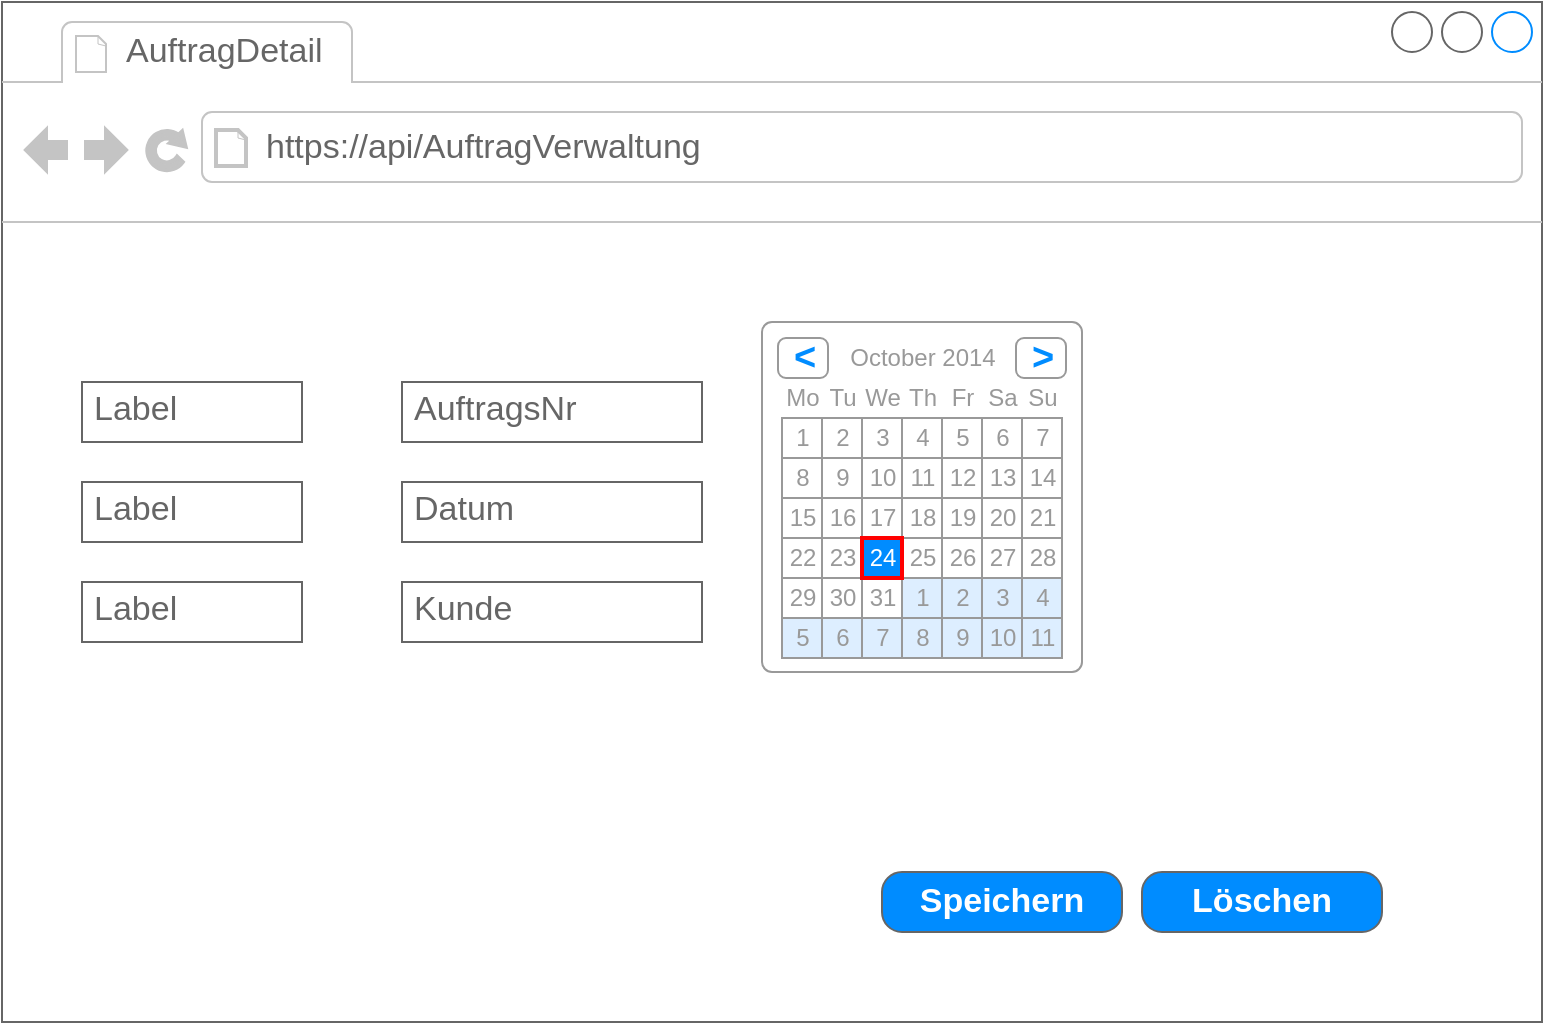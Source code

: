 <mxfile version="13.9.9" type="device"><diagram id="nkkjU7RL_caTKhBv5ZSn" name="Seite-1"><mxGraphModel dx="1913" dy="966" grid="1" gridSize="10" guides="1" tooltips="1" connect="1" arrows="1" fold="1" page="1" pageScale="1" pageWidth="827" pageHeight="1169" math="0" shadow="0"><root><mxCell id="0"/><mxCell id="1" parent="0"/><mxCell id="SuBZW0MCyErtdAiYtC5S-1" value="" style="strokeWidth=1;shadow=0;dashed=0;align=center;html=1;shape=mxgraph.mockup.containers.browserWindow;rSize=0;strokeColor=#666666;strokeColor2=#008cff;strokeColor3=#c4c4c4;mainText=,;recursiveResize=0;" parent="1" vertex="1"><mxGeometry x="-120" y="160" width="770" height="510" as="geometry"/></mxCell><mxCell id="SuBZW0MCyErtdAiYtC5S-2" value="AuftragDetail" style="strokeWidth=1;shadow=0;dashed=0;align=center;html=1;shape=mxgraph.mockup.containers.anchor;fontSize=17;fontColor=#666666;align=left;" parent="SuBZW0MCyErtdAiYtC5S-1" vertex="1"><mxGeometry x="60" y="12" width="110" height="26" as="geometry"/></mxCell><mxCell id="SuBZW0MCyErtdAiYtC5S-3" value="https://api/AuftragVerwaltung" style="strokeWidth=1;shadow=0;dashed=0;align=center;html=1;shape=mxgraph.mockup.containers.anchor;rSize=0;fontSize=17;fontColor=#666666;align=left;" parent="SuBZW0MCyErtdAiYtC5S-1" vertex="1"><mxGeometry x="130" y="60" width="250" height="26" as="geometry"/></mxCell><mxCell id="SuBZW0MCyErtdAiYtC5S-6" value="Label" style="strokeWidth=1;shadow=0;dashed=0;align=center;html=1;shape=mxgraph.mockup.text.textBox;fontColor=#666666;align=left;fontSize=17;spacingLeft=4;spacingTop=-3;strokeColor=#666666;mainText=" parent="SuBZW0MCyErtdAiYtC5S-1" vertex="1"><mxGeometry x="40" y="290" width="110" height="30" as="geometry"/></mxCell><mxCell id="SuBZW0MCyErtdAiYtC5S-7" value="Label" style="strokeWidth=1;shadow=0;dashed=0;align=center;html=1;shape=mxgraph.mockup.text.textBox;fontColor=#666666;align=left;fontSize=17;spacingLeft=4;spacingTop=-3;strokeColor=#666666;mainText=" parent="SuBZW0MCyErtdAiYtC5S-1" vertex="1"><mxGeometry x="40" y="240" width="110" height="30" as="geometry"/></mxCell><mxCell id="SuBZW0MCyErtdAiYtC5S-8" value="Label" style="strokeWidth=1;shadow=0;dashed=0;align=center;html=1;shape=mxgraph.mockup.text.textBox;fontColor=#666666;align=left;fontSize=17;spacingLeft=4;spacingTop=-3;strokeColor=#666666;mainText=" parent="SuBZW0MCyErtdAiYtC5S-1" vertex="1"><mxGeometry x="40" y="190" width="110" height="30" as="geometry"/></mxCell><mxCell id="SuBZW0MCyErtdAiYtC5S-10" value="Datum" style="strokeWidth=1;shadow=0;dashed=0;align=center;html=1;shape=mxgraph.mockup.text.textBox;fontColor=#666666;align=left;fontSize=17;spacingLeft=4;spacingTop=-3;strokeColor=#666666;mainText=" parent="SuBZW0MCyErtdAiYtC5S-1" vertex="1"><mxGeometry x="200" y="240" width="150" height="30" as="geometry"/></mxCell><mxCell id="SuBZW0MCyErtdAiYtC5S-11" value="Kunde" style="strokeWidth=1;shadow=0;dashed=0;align=center;html=1;shape=mxgraph.mockup.text.textBox;fontColor=#666666;align=left;fontSize=17;spacingLeft=4;spacingTop=-3;strokeColor=#666666;mainText=" parent="SuBZW0MCyErtdAiYtC5S-1" vertex="1"><mxGeometry x="200" y="290" width="150" height="30" as="geometry"/></mxCell><mxCell id="SuBZW0MCyErtdAiYtC5S-13" value="AuftragsNr" style="strokeWidth=1;shadow=0;dashed=0;align=center;html=1;shape=mxgraph.mockup.text.textBox;fontColor=#666666;align=left;fontSize=17;spacingLeft=4;spacingTop=-3;strokeColor=#666666;mainText=" parent="SuBZW0MCyErtdAiYtC5S-1" vertex="1"><mxGeometry x="200" y="190" width="150" height="30" as="geometry"/></mxCell><mxCell id="SuBZW0MCyErtdAiYtC5S-14" value="Speichern" style="strokeWidth=1;shadow=0;dashed=0;align=center;html=1;shape=mxgraph.mockup.buttons.button;strokeColor=#666666;fontColor=#ffffff;mainText=;buttonStyle=round;fontSize=17;fontStyle=1;fillColor=#008cff;whiteSpace=wrap;" parent="SuBZW0MCyErtdAiYtC5S-1" vertex="1"><mxGeometry x="440" y="435" width="120" height="30" as="geometry"/></mxCell><mxCell id="SuBZW0MCyErtdAiYtC5S-15" value="Löschen" style="strokeWidth=1;shadow=0;dashed=0;align=center;html=1;shape=mxgraph.mockup.buttons.button;strokeColor=#666666;fontColor=#ffffff;mainText=;buttonStyle=round;fontSize=17;fontStyle=1;fillColor=#008cff;whiteSpace=wrap;" parent="SuBZW0MCyErtdAiYtC5S-1" vertex="1"><mxGeometry x="570" y="435" width="120" height="30" as="geometry"/></mxCell><mxCell id="SuBZW0MCyErtdAiYtC5S-25" value="" style="strokeWidth=1;shadow=0;dashed=0;align=center;html=1;shape=mxgraph.mockup.forms.rrect;rSize=5;strokeColor=#999999;fillColor=#ffffff;" parent="SuBZW0MCyErtdAiYtC5S-1" vertex="1"><mxGeometry x="380" y="160" width="160" height="175" as="geometry"/></mxCell><mxCell id="SuBZW0MCyErtdAiYtC5S-26" value="October 2014" style="strokeWidth=1;shadow=0;dashed=0;align=center;html=1;shape=mxgraph.mockup.forms.anchor;fontColor=#999999;" parent="SuBZW0MCyErtdAiYtC5S-25" vertex="1"><mxGeometry x="30" y="8" width="100" height="20" as="geometry"/></mxCell><mxCell id="SuBZW0MCyErtdAiYtC5S-27" value="&lt;" style="strokeWidth=1;shadow=0;dashed=0;align=center;html=1;shape=mxgraph.mockup.forms.rrect;rSize=4;strokeColor=#999999;fontColor=#008cff;fontSize=19;fontStyle=1;" parent="SuBZW0MCyErtdAiYtC5S-25" vertex="1"><mxGeometry x="8" y="8" width="25" height="20" as="geometry"/></mxCell><mxCell id="SuBZW0MCyErtdAiYtC5S-28" value="&gt;" style="strokeWidth=1;shadow=0;dashed=0;align=center;html=1;shape=mxgraph.mockup.forms.rrect;rSize=4;strokeColor=#999999;fontColor=#008cff;fontSize=19;fontStyle=1;" parent="SuBZW0MCyErtdAiYtC5S-25" vertex="1"><mxGeometry x="127" y="8" width="25" height="20" as="geometry"/></mxCell><mxCell id="SuBZW0MCyErtdAiYtC5S-29" value="Mo" style="strokeWidth=1;shadow=0;dashed=0;align=center;html=1;shape=mxgraph.mockup.forms.anchor;fontColor=#999999;" parent="SuBZW0MCyErtdAiYtC5S-25" vertex="1"><mxGeometry x="10" y="28" width="20" height="20" as="geometry"/></mxCell><mxCell id="SuBZW0MCyErtdAiYtC5S-30" value="Tu" style="strokeWidth=1;shadow=0;dashed=0;align=center;html=1;shape=mxgraph.mockup.forms.anchor;fontColor=#999999;" parent="SuBZW0MCyErtdAiYtC5S-25" vertex="1"><mxGeometry x="30" y="28" width="20" height="20" as="geometry"/></mxCell><mxCell id="SuBZW0MCyErtdAiYtC5S-31" value="We" style="strokeWidth=1;shadow=0;dashed=0;align=center;html=1;shape=mxgraph.mockup.forms.anchor;fontColor=#999999;" parent="SuBZW0MCyErtdAiYtC5S-25" vertex="1"><mxGeometry x="50" y="28" width="20" height="20" as="geometry"/></mxCell><mxCell id="SuBZW0MCyErtdAiYtC5S-32" value="Th" style="strokeWidth=1;shadow=0;dashed=0;align=center;html=1;shape=mxgraph.mockup.forms.anchor;fontColor=#999999;" parent="SuBZW0MCyErtdAiYtC5S-25" vertex="1"><mxGeometry x="70" y="28" width="20" height="20" as="geometry"/></mxCell><mxCell id="SuBZW0MCyErtdAiYtC5S-33" value="Fr" style="strokeWidth=1;shadow=0;dashed=0;align=center;html=1;shape=mxgraph.mockup.forms.anchor;fontColor=#999999;" parent="SuBZW0MCyErtdAiYtC5S-25" vertex="1"><mxGeometry x="90" y="28" width="20" height="20" as="geometry"/></mxCell><mxCell id="SuBZW0MCyErtdAiYtC5S-34" value="Sa" style="strokeWidth=1;shadow=0;dashed=0;align=center;html=1;shape=mxgraph.mockup.forms.anchor;fontColor=#999999;" parent="SuBZW0MCyErtdAiYtC5S-25" vertex="1"><mxGeometry x="110" y="28" width="20" height="20" as="geometry"/></mxCell><mxCell id="SuBZW0MCyErtdAiYtC5S-35" value="Su" style="strokeWidth=1;shadow=0;dashed=0;align=center;html=1;shape=mxgraph.mockup.forms.anchor;fontColor=#999999;" parent="SuBZW0MCyErtdAiYtC5S-25" vertex="1"><mxGeometry x="130" y="28" width="20" height="20" as="geometry"/></mxCell><mxCell id="SuBZW0MCyErtdAiYtC5S-36" value="1" style="strokeWidth=1;shadow=0;dashed=0;align=center;html=1;shape=mxgraph.mockup.forms.rrect;rSize=0;strokeColor=#999999;fontColor=#999999;" parent="SuBZW0MCyErtdAiYtC5S-25" vertex="1"><mxGeometry x="10" y="48" width="20" height="20" as="geometry"/></mxCell><mxCell id="SuBZW0MCyErtdAiYtC5S-37" value="2" style="strokeWidth=1;shadow=0;dashed=0;align=center;html=1;shape=mxgraph.mockup.forms.rrect;rSize=0;strokeColor=#999999;fontColor=#999999;" parent="SuBZW0MCyErtdAiYtC5S-25" vertex="1"><mxGeometry x="30" y="48" width="20" height="20" as="geometry"/></mxCell><mxCell id="SuBZW0MCyErtdAiYtC5S-38" value="3" style="strokeWidth=1;shadow=0;dashed=0;align=center;html=1;shape=mxgraph.mockup.forms.rrect;rSize=0;strokeColor=#999999;fontColor=#999999;" parent="SuBZW0MCyErtdAiYtC5S-25" vertex="1"><mxGeometry x="50" y="48" width="20" height="20" as="geometry"/></mxCell><mxCell id="SuBZW0MCyErtdAiYtC5S-39" value="4" style="strokeWidth=1;shadow=0;dashed=0;align=center;html=1;shape=mxgraph.mockup.forms.rrect;rSize=0;strokeColor=#999999;fontColor=#999999;" parent="SuBZW0MCyErtdAiYtC5S-25" vertex="1"><mxGeometry x="70" y="48" width="20" height="20" as="geometry"/></mxCell><mxCell id="SuBZW0MCyErtdAiYtC5S-40" value="5" style="strokeWidth=1;shadow=0;dashed=0;align=center;html=1;shape=mxgraph.mockup.forms.rrect;rSize=0;strokeColor=#999999;fontColor=#999999;" parent="SuBZW0MCyErtdAiYtC5S-25" vertex="1"><mxGeometry x="90" y="48" width="20" height="20" as="geometry"/></mxCell><mxCell id="SuBZW0MCyErtdAiYtC5S-41" value="6" style="strokeWidth=1;shadow=0;dashed=0;align=center;html=1;shape=mxgraph.mockup.forms.rrect;rSize=0;strokeColor=#999999;fontColor=#999999;" parent="SuBZW0MCyErtdAiYtC5S-25" vertex="1"><mxGeometry x="110" y="48" width="20" height="20" as="geometry"/></mxCell><mxCell id="SuBZW0MCyErtdAiYtC5S-42" value="7" style="strokeWidth=1;shadow=0;dashed=0;align=center;html=1;shape=mxgraph.mockup.forms.rrect;rSize=0;strokeColor=#999999;fontColor=#999999;" parent="SuBZW0MCyErtdAiYtC5S-25" vertex="1"><mxGeometry x="130" y="48" width="20" height="20" as="geometry"/></mxCell><mxCell id="SuBZW0MCyErtdAiYtC5S-43" value="8" style="strokeWidth=1;shadow=0;dashed=0;align=center;html=1;shape=mxgraph.mockup.forms.rrect;rSize=0;strokeColor=#999999;fontColor=#999999;" parent="SuBZW0MCyErtdAiYtC5S-25" vertex="1"><mxGeometry x="10" y="68" width="20" height="20" as="geometry"/></mxCell><mxCell id="SuBZW0MCyErtdAiYtC5S-44" value="9" style="strokeWidth=1;shadow=0;dashed=0;align=center;html=1;shape=mxgraph.mockup.forms.rrect;rSize=0;strokeColor=#999999;fontColor=#999999;" parent="SuBZW0MCyErtdAiYtC5S-25" vertex="1"><mxGeometry x="30" y="68" width="20" height="20" as="geometry"/></mxCell><mxCell id="SuBZW0MCyErtdAiYtC5S-45" value="10" style="strokeWidth=1;shadow=0;dashed=0;align=center;html=1;shape=mxgraph.mockup.forms.rrect;rSize=0;strokeColor=#999999;fontColor=#999999;" parent="SuBZW0MCyErtdAiYtC5S-25" vertex="1"><mxGeometry x="50" y="68" width="20" height="20" as="geometry"/></mxCell><mxCell id="SuBZW0MCyErtdAiYtC5S-46" value="11" style="strokeWidth=1;shadow=0;dashed=0;align=center;html=1;shape=mxgraph.mockup.forms.rrect;rSize=0;strokeColor=#999999;fontColor=#999999;" parent="SuBZW0MCyErtdAiYtC5S-25" vertex="1"><mxGeometry x="70" y="68" width="20" height="20" as="geometry"/></mxCell><mxCell id="SuBZW0MCyErtdAiYtC5S-47" value="12" style="strokeWidth=1;shadow=0;dashed=0;align=center;html=1;shape=mxgraph.mockup.forms.rrect;rSize=0;strokeColor=#999999;fontColor=#999999;" parent="SuBZW0MCyErtdAiYtC5S-25" vertex="1"><mxGeometry x="90" y="68" width="20" height="20" as="geometry"/></mxCell><mxCell id="SuBZW0MCyErtdAiYtC5S-48" value="13" style="strokeWidth=1;shadow=0;dashed=0;align=center;html=1;shape=mxgraph.mockup.forms.rrect;rSize=0;strokeColor=#999999;fontColor=#999999;" parent="SuBZW0MCyErtdAiYtC5S-25" vertex="1"><mxGeometry x="110" y="68" width="20" height="20" as="geometry"/></mxCell><mxCell id="SuBZW0MCyErtdAiYtC5S-49" value="14" style="strokeWidth=1;shadow=0;dashed=0;align=center;html=1;shape=mxgraph.mockup.forms.rrect;rSize=0;strokeColor=#999999;fontColor=#999999;" parent="SuBZW0MCyErtdAiYtC5S-25" vertex="1"><mxGeometry x="130" y="68" width="20" height="20" as="geometry"/></mxCell><mxCell id="SuBZW0MCyErtdAiYtC5S-50" value="15" style="strokeWidth=1;shadow=0;dashed=0;align=center;html=1;shape=mxgraph.mockup.forms.rrect;rSize=0;strokeColor=#999999;fontColor=#999999;" parent="SuBZW0MCyErtdAiYtC5S-25" vertex="1"><mxGeometry x="10" y="88" width="20" height="20" as="geometry"/></mxCell><mxCell id="SuBZW0MCyErtdAiYtC5S-51" value="16" style="strokeWidth=1;shadow=0;dashed=0;align=center;html=1;shape=mxgraph.mockup.forms.rrect;rSize=0;strokeColor=#999999;fontColor=#999999;" parent="SuBZW0MCyErtdAiYtC5S-25" vertex="1"><mxGeometry x="30" y="88" width="20" height="20" as="geometry"/></mxCell><mxCell id="SuBZW0MCyErtdAiYtC5S-52" value="17" style="strokeWidth=1;shadow=0;dashed=0;align=center;html=1;shape=mxgraph.mockup.forms.rrect;rSize=0;strokeColor=#999999;fontColor=#999999;" parent="SuBZW0MCyErtdAiYtC5S-25" vertex="1"><mxGeometry x="50" y="88" width="20" height="20" as="geometry"/></mxCell><mxCell id="SuBZW0MCyErtdAiYtC5S-53" value="18" style="strokeWidth=1;shadow=0;dashed=0;align=center;html=1;shape=mxgraph.mockup.forms.rrect;rSize=0;strokeColor=#999999;fontColor=#999999;" parent="SuBZW0MCyErtdAiYtC5S-25" vertex="1"><mxGeometry x="70" y="88" width="20" height="20" as="geometry"/></mxCell><mxCell id="SuBZW0MCyErtdAiYtC5S-54" value="19" style="strokeWidth=1;shadow=0;dashed=0;align=center;html=1;shape=mxgraph.mockup.forms.rrect;rSize=0;strokeColor=#999999;fontColor=#999999;" parent="SuBZW0MCyErtdAiYtC5S-25" vertex="1"><mxGeometry x="90" y="88" width="20" height="20" as="geometry"/></mxCell><mxCell id="SuBZW0MCyErtdAiYtC5S-55" value="20" style="strokeWidth=1;shadow=0;dashed=0;align=center;html=1;shape=mxgraph.mockup.forms.rrect;rSize=0;strokeColor=#999999;fontColor=#999999;" parent="SuBZW0MCyErtdAiYtC5S-25" vertex="1"><mxGeometry x="110" y="88" width="20" height="20" as="geometry"/></mxCell><mxCell id="SuBZW0MCyErtdAiYtC5S-56" value="21" style="strokeWidth=1;shadow=0;dashed=0;align=center;html=1;shape=mxgraph.mockup.forms.rrect;rSize=0;strokeColor=#999999;fontColor=#999999;" parent="SuBZW0MCyErtdAiYtC5S-25" vertex="1"><mxGeometry x="130" y="88" width="20" height="20" as="geometry"/></mxCell><mxCell id="SuBZW0MCyErtdAiYtC5S-57" value="22" style="strokeWidth=1;shadow=0;dashed=0;align=center;html=1;shape=mxgraph.mockup.forms.rrect;rSize=0;strokeColor=#999999;fontColor=#999999;" parent="SuBZW0MCyErtdAiYtC5S-25" vertex="1"><mxGeometry x="10" y="108" width="20" height="20" as="geometry"/></mxCell><mxCell id="SuBZW0MCyErtdAiYtC5S-58" value="23" style="strokeWidth=1;shadow=0;dashed=0;align=center;html=1;shape=mxgraph.mockup.forms.rrect;rSize=0;strokeColor=#999999;fontColor=#999999;" parent="SuBZW0MCyErtdAiYtC5S-25" vertex="1"><mxGeometry x="30" y="108" width="20" height="20" as="geometry"/></mxCell><mxCell id="SuBZW0MCyErtdAiYtC5S-59" value="25" style="strokeWidth=1;shadow=0;dashed=0;align=center;html=1;shape=mxgraph.mockup.forms.rrect;rSize=0;strokeColor=#999999;fontColor=#999999;" parent="SuBZW0MCyErtdAiYtC5S-25" vertex="1"><mxGeometry x="70" y="108" width="20" height="20" as="geometry"/></mxCell><mxCell id="SuBZW0MCyErtdAiYtC5S-60" value="26" style="strokeWidth=1;shadow=0;dashed=0;align=center;html=1;shape=mxgraph.mockup.forms.rrect;rSize=0;strokeColor=#999999;fontColor=#999999;" parent="SuBZW0MCyErtdAiYtC5S-25" vertex="1"><mxGeometry x="90" y="108" width="20" height="20" as="geometry"/></mxCell><mxCell id="SuBZW0MCyErtdAiYtC5S-61" value="27" style="strokeWidth=1;shadow=0;dashed=0;align=center;html=1;shape=mxgraph.mockup.forms.rrect;rSize=0;strokeColor=#999999;fontColor=#999999;" parent="SuBZW0MCyErtdAiYtC5S-25" vertex="1"><mxGeometry x="110" y="108" width="20" height="20" as="geometry"/></mxCell><mxCell id="SuBZW0MCyErtdAiYtC5S-62" value="28" style="strokeWidth=1;shadow=0;dashed=0;align=center;html=1;shape=mxgraph.mockup.forms.rrect;rSize=0;strokeColor=#999999;fontColor=#999999;" parent="SuBZW0MCyErtdAiYtC5S-25" vertex="1"><mxGeometry x="130" y="108" width="20" height="20" as="geometry"/></mxCell><mxCell id="SuBZW0MCyErtdAiYtC5S-63" value="29" style="strokeWidth=1;shadow=0;dashed=0;align=center;html=1;shape=mxgraph.mockup.forms.rrect;rSize=0;strokeColor=#999999;fontColor=#999999;" parent="SuBZW0MCyErtdAiYtC5S-25" vertex="1"><mxGeometry x="10" y="128" width="20" height="20" as="geometry"/></mxCell><mxCell id="SuBZW0MCyErtdAiYtC5S-64" value="30" style="strokeWidth=1;shadow=0;dashed=0;align=center;html=1;shape=mxgraph.mockup.forms.rrect;rSize=0;strokeColor=#999999;fontColor=#999999;" parent="SuBZW0MCyErtdAiYtC5S-25" vertex="1"><mxGeometry x="30" y="128" width="20" height="20" as="geometry"/></mxCell><mxCell id="SuBZW0MCyErtdAiYtC5S-65" value="31" style="strokeWidth=1;shadow=0;dashed=0;align=center;html=1;shape=mxgraph.mockup.forms.rrect;rSize=0;strokeColor=#999999;fontColor=#999999;" parent="SuBZW0MCyErtdAiYtC5S-25" vertex="1"><mxGeometry x="50" y="128" width="20" height="20" as="geometry"/></mxCell><mxCell id="SuBZW0MCyErtdAiYtC5S-66" value="1" style="strokeWidth=1;shadow=0;dashed=0;align=center;html=1;shape=mxgraph.mockup.forms.rrect;rSize=0;strokeColor=#999999;fontColor=#999999;fillColor=#ddeeff;" parent="SuBZW0MCyErtdAiYtC5S-25" vertex="1"><mxGeometry x="70" y="128" width="20" height="20" as="geometry"/></mxCell><mxCell id="SuBZW0MCyErtdAiYtC5S-67" value="2" style="strokeWidth=1;shadow=0;dashed=0;align=center;html=1;shape=mxgraph.mockup.forms.rrect;rSize=0;strokeColor=#999999;fontColor=#999999;fillColor=#ddeeff;" parent="SuBZW0MCyErtdAiYtC5S-25" vertex="1"><mxGeometry x="90" y="128" width="20" height="20" as="geometry"/></mxCell><mxCell id="SuBZW0MCyErtdAiYtC5S-68" value="3" style="strokeWidth=1;shadow=0;dashed=0;align=center;html=1;shape=mxgraph.mockup.forms.rrect;rSize=0;strokeColor=#999999;fontColor=#999999;fillColor=#ddeeff;" parent="SuBZW0MCyErtdAiYtC5S-25" vertex="1"><mxGeometry x="110" y="128" width="20" height="20" as="geometry"/></mxCell><mxCell id="SuBZW0MCyErtdAiYtC5S-69" value="4" style="strokeWidth=1;shadow=0;dashed=0;align=center;html=1;shape=mxgraph.mockup.forms.rrect;rSize=0;strokeColor=#999999;fontColor=#999999;fillColor=#ddeeff;" parent="SuBZW0MCyErtdAiYtC5S-25" vertex="1"><mxGeometry x="130" y="128" width="20" height="20" as="geometry"/></mxCell><mxCell id="SuBZW0MCyErtdAiYtC5S-70" value="5" style="strokeWidth=1;shadow=0;dashed=0;align=center;html=1;shape=mxgraph.mockup.forms.rrect;rSize=0;strokeColor=#999999;fontColor=#999999;fillColor=#ddeeff;" parent="SuBZW0MCyErtdAiYtC5S-25" vertex="1"><mxGeometry x="10" y="148" width="20" height="20" as="geometry"/></mxCell><mxCell id="SuBZW0MCyErtdAiYtC5S-71" value="6" style="strokeWidth=1;shadow=0;dashed=0;align=center;html=1;shape=mxgraph.mockup.forms.rrect;rSize=0;strokeColor=#999999;fontColor=#999999;fillColor=#ddeeff;" parent="SuBZW0MCyErtdAiYtC5S-25" vertex="1"><mxGeometry x="30" y="148" width="20" height="20" as="geometry"/></mxCell><mxCell id="SuBZW0MCyErtdAiYtC5S-72" value="7" style="strokeWidth=1;shadow=0;dashed=0;align=center;html=1;shape=mxgraph.mockup.forms.rrect;rSize=0;strokeColor=#999999;fontColor=#999999;fillColor=#ddeeff;" parent="SuBZW0MCyErtdAiYtC5S-25" vertex="1"><mxGeometry x="50" y="148" width="20" height="20" as="geometry"/></mxCell><mxCell id="SuBZW0MCyErtdAiYtC5S-73" value="8" style="strokeWidth=1;shadow=0;dashed=0;align=center;html=1;shape=mxgraph.mockup.forms.rrect;rSize=0;strokeColor=#999999;fontColor=#999999;fillColor=#ddeeff;" parent="SuBZW0MCyErtdAiYtC5S-25" vertex="1"><mxGeometry x="70" y="148" width="20" height="20" as="geometry"/></mxCell><mxCell id="SuBZW0MCyErtdAiYtC5S-74" value="9" style="strokeWidth=1;shadow=0;dashed=0;align=center;html=1;shape=mxgraph.mockup.forms.rrect;rSize=0;strokeColor=#999999;fontColor=#999999;fillColor=#ddeeff;" parent="SuBZW0MCyErtdAiYtC5S-25" vertex="1"><mxGeometry x="90" y="148" width="20" height="20" as="geometry"/></mxCell><mxCell id="SuBZW0MCyErtdAiYtC5S-75" value="10" style="strokeWidth=1;shadow=0;dashed=0;align=center;html=1;shape=mxgraph.mockup.forms.rrect;rSize=0;strokeColor=#999999;fontColor=#999999;fillColor=#ddeeff;" parent="SuBZW0MCyErtdAiYtC5S-25" vertex="1"><mxGeometry x="110" y="148" width="20" height="20" as="geometry"/></mxCell><mxCell id="SuBZW0MCyErtdAiYtC5S-76" value="11" style="strokeWidth=1;shadow=0;dashed=0;align=center;html=1;shape=mxgraph.mockup.forms.rrect;rSize=0;strokeColor=#999999;fontColor=#999999;fillColor=#ddeeff;" parent="SuBZW0MCyErtdAiYtC5S-25" vertex="1"><mxGeometry x="130" y="148" width="20" height="20" as="geometry"/></mxCell><mxCell id="SuBZW0MCyErtdAiYtC5S-77" value="24" style="strokeWidth=1;shadow=0;dashed=0;align=center;html=1;shape=mxgraph.mockup.forms.rrect;rSize=0;strokeColor=#ff0000;fontColor=#ffffff;strokeWidth=2;fillColor=#008cff;" parent="SuBZW0MCyErtdAiYtC5S-25" vertex="1"><mxGeometry x="50" y="108" width="20" height="20" as="geometry"/></mxCell></root></mxGraphModel></diagram></mxfile>